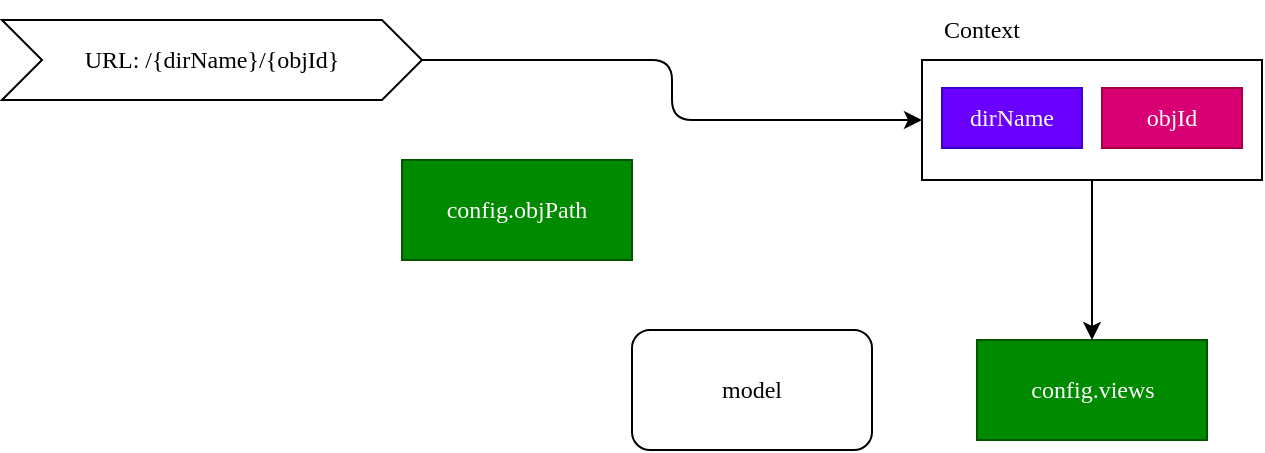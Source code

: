 <mxfile>
    <diagram id="UA44kliVNn6lD2WBI0SW" name="第 1 页">
        <mxGraphModel dx="782" dy="563" grid="1" gridSize="10" guides="1" tooltips="1" connect="1" arrows="1" fold="1" page="1" pageScale="1" pageWidth="827" pageHeight="1169" math="0" shadow="0">
            <root>
                <mxCell id="0"/>
                <mxCell id="1" parent="0"/>
                <mxCell id="6" value="" style="group" vertex="1" connectable="0" parent="1">
                    <mxGeometry x="520" y="30" width="170" height="90" as="geometry"/>
                </mxCell>
                <mxCell id="4" value="" style="rounded=0;whiteSpace=wrap;html=1;fontFamily=Verdana;" vertex="1" parent="6">
                    <mxGeometry y="30" width="170" height="60" as="geometry"/>
                </mxCell>
                <mxCell id="2" value="dirName" style="rounded=0;whiteSpace=wrap;html=1;fontFamily=Verdana;fillColor=#6a00ff;fontColor=#ffffff;strokeColor=#3700CC;" vertex="1" parent="6">
                    <mxGeometry x="10" y="44" width="70" height="30" as="geometry"/>
                </mxCell>
                <mxCell id="3" value="objId" style="rounded=0;whiteSpace=wrap;html=1;fontFamily=Verdana;fillColor=#d80073;fontColor=#ffffff;strokeColor=#A50040;" vertex="1" parent="6">
                    <mxGeometry x="90" y="44" width="70" height="30" as="geometry"/>
                </mxCell>
                <mxCell id="5" value="Context" style="text;html=1;strokeColor=none;fillColor=none;align=center;verticalAlign=middle;whiteSpace=wrap;rounded=0;fontFamily=Verdana;" vertex="1" parent="6">
                    <mxGeometry width="60" height="30" as="geometry"/>
                </mxCell>
                <mxCell id="9" style="edgeStyle=orthogonalEdgeStyle;html=1;exitX=1;exitY=0.5;exitDx=0;exitDy=0;fontFamily=Verdana;entryX=0;entryY=0.5;entryDx=0;entryDy=0;" edge="1" parent="1" source="8" target="4">
                    <mxGeometry relative="1" as="geometry">
                        <mxPoint x="300" y="110" as="targetPoint"/>
                    </mxGeometry>
                </mxCell>
                <mxCell id="8" value="URL: /{dirName}/{objId}" style="shape=step;perimeter=stepPerimeter;whiteSpace=wrap;html=1;fixedSize=1;fontFamily=Verdana;" vertex="1" parent="1">
                    <mxGeometry x="60" y="40" width="210" height="40" as="geometry"/>
                </mxCell>
                <mxCell id="10" value="config.views" style="rounded=0;whiteSpace=wrap;html=1;fontFamily=Verdana;fillColor=#008a00;fontColor=#ffffff;strokeColor=#005700;" vertex="1" parent="1">
                    <mxGeometry x="547.5" y="200" width="115" height="50" as="geometry"/>
                </mxCell>
                <mxCell id="12" value="config.objPath" style="rounded=0;whiteSpace=wrap;html=1;fontFamily=Verdana;fillColor=#008a00;fontColor=#ffffff;strokeColor=#005700;" vertex="1" parent="1">
                    <mxGeometry x="260" y="110" width="115" height="50" as="geometry"/>
                </mxCell>
                <mxCell id="13" style="edgeStyle=orthogonalEdgeStyle;html=1;exitX=0.5;exitY=1;exitDx=0;exitDy=0;entryX=0.5;entryY=0;entryDx=0;entryDy=0;fontFamily=Verdana;" edge="1" parent="1" source="4" target="10">
                    <mxGeometry relative="1" as="geometry"/>
                </mxCell>
                <mxCell id="15" value="model" style="rounded=1;whiteSpace=wrap;html=1;fontFamily=Verdana;" vertex="1" parent="1">
                    <mxGeometry x="375" y="195" width="120" height="60" as="geometry"/>
                </mxCell>
            </root>
        </mxGraphModel>
    </diagram>
</mxfile>